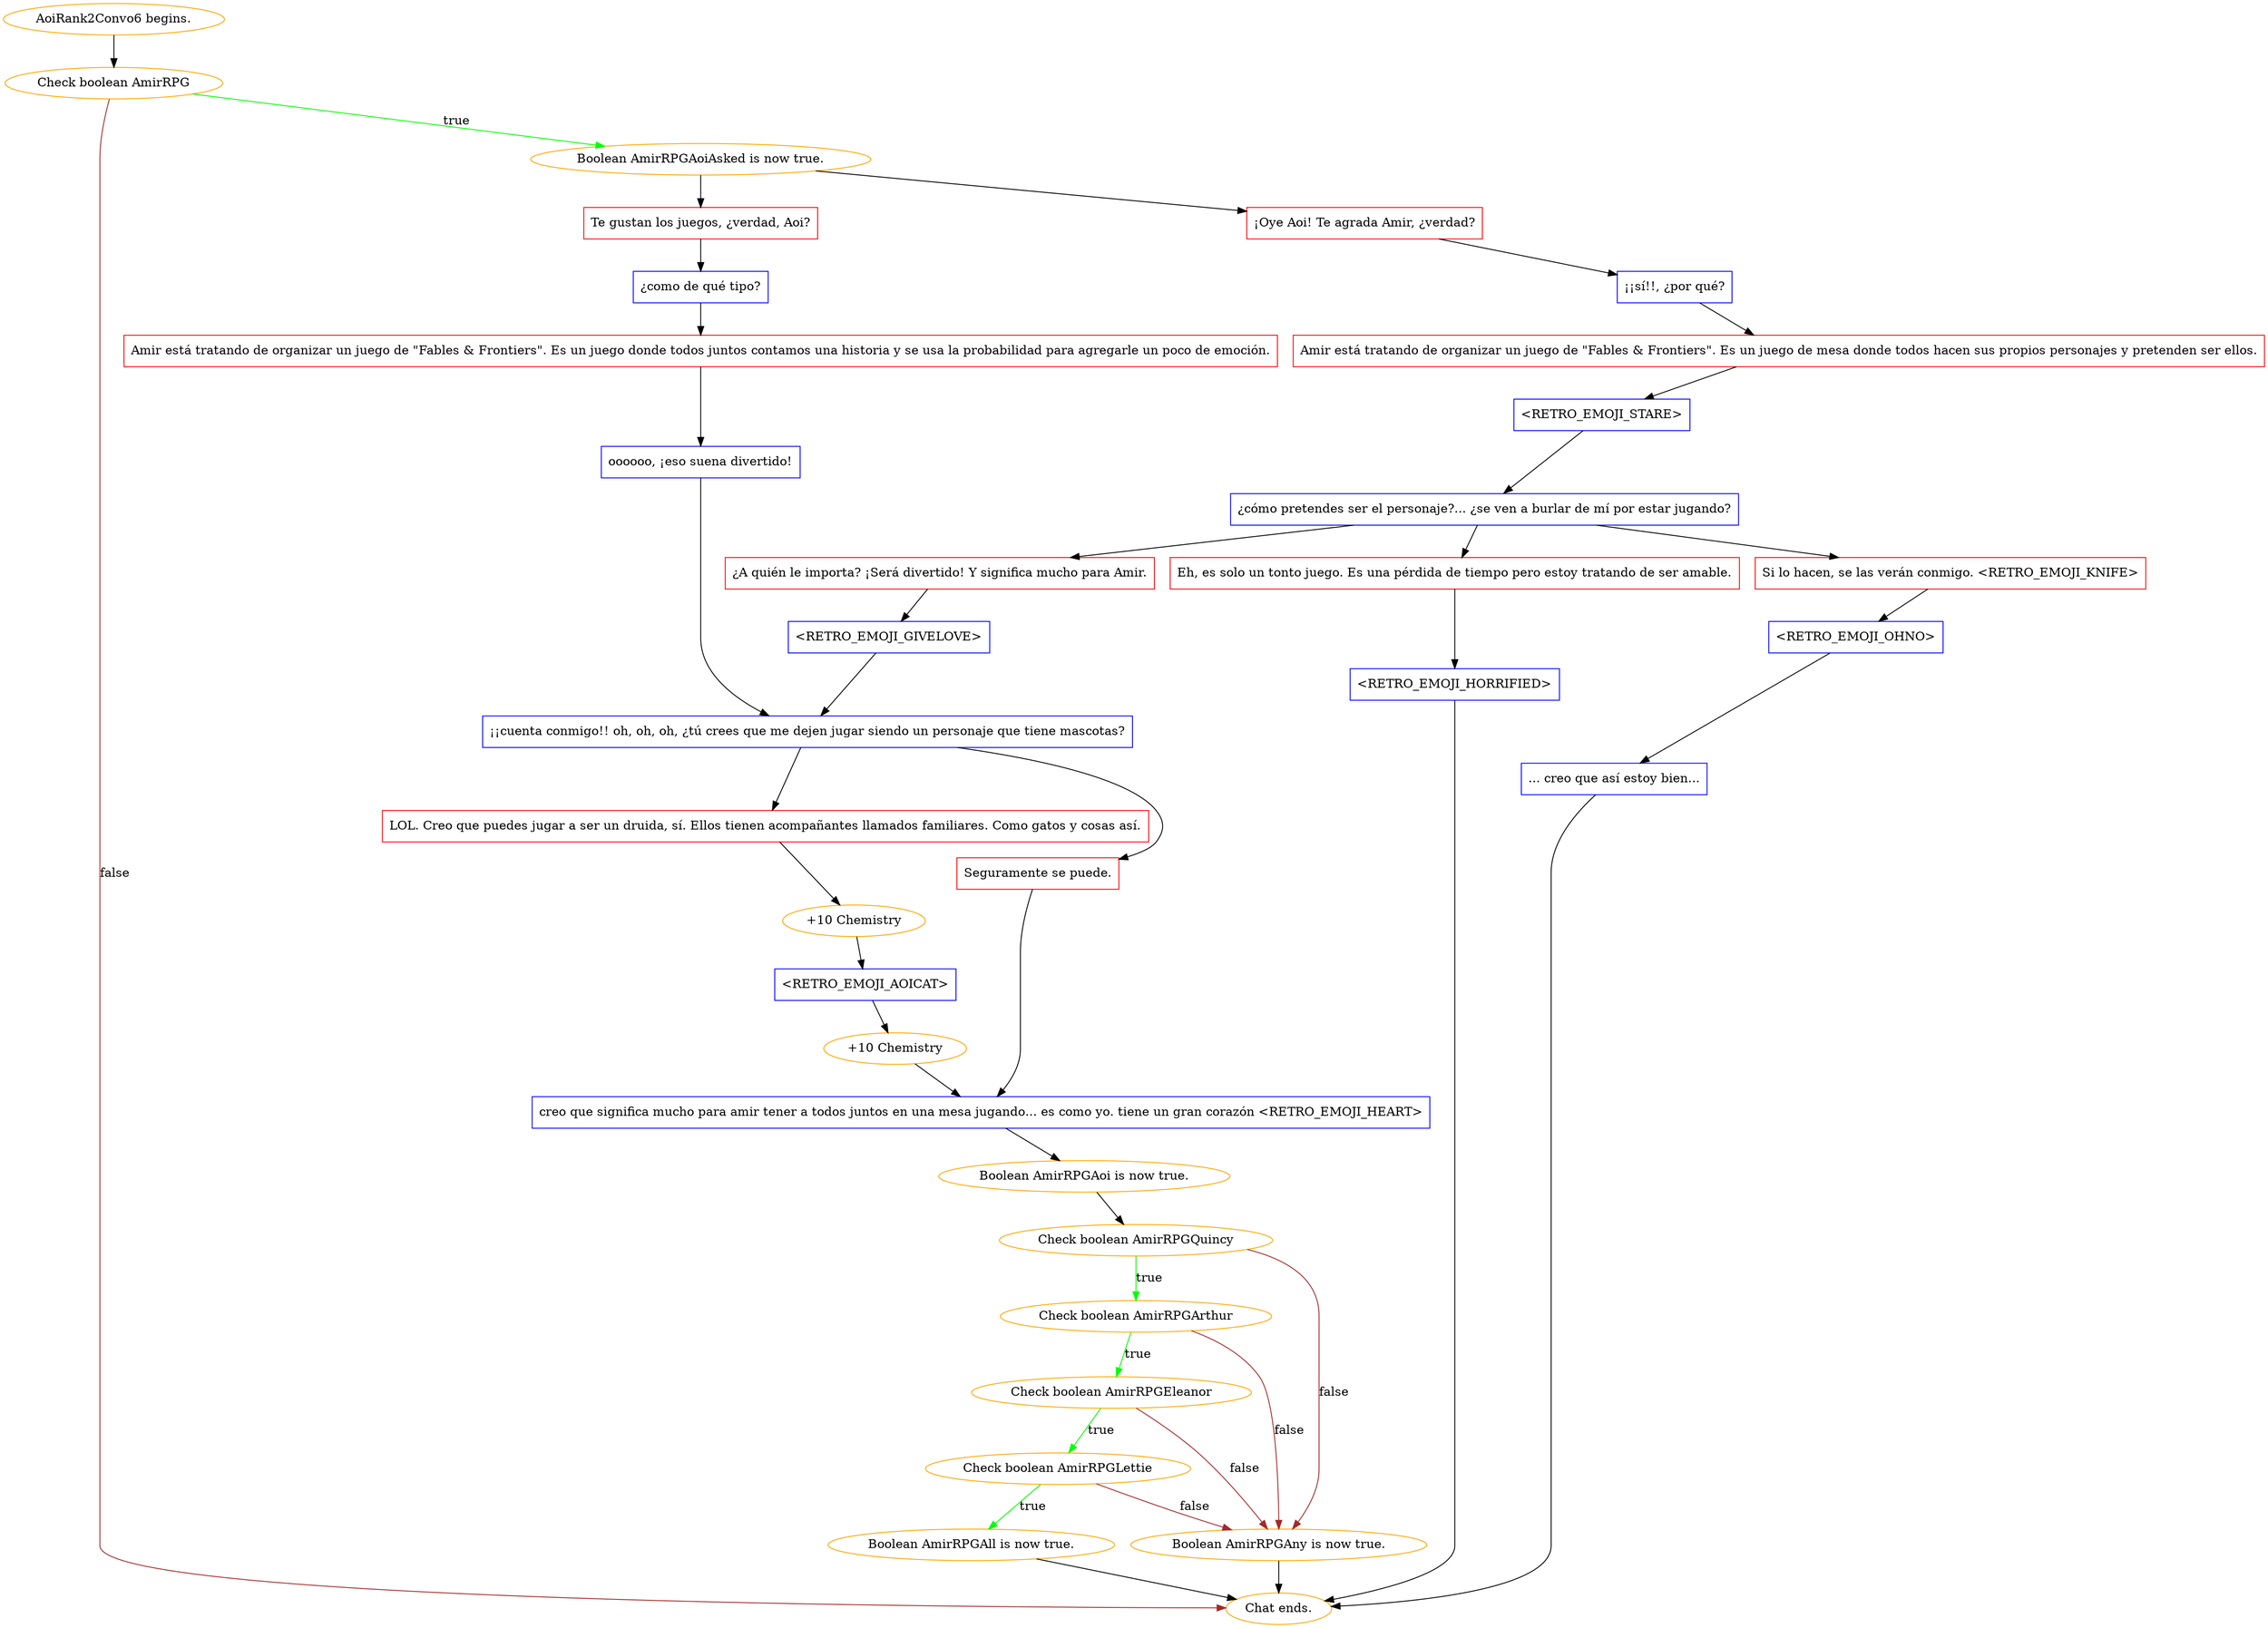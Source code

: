 digraph {
	"AoiRank2Convo6 begins." [color=orange];
		"AoiRank2Convo6 begins." -> j2575486394;
	j2575486394 [label="Check boolean AmirRPG",color=orange];
		j2575486394 -> j2866824290 [label=true,color=green];
		j2575486394 -> "Chat ends." [label=false,color=brown];
	j2866824290 [label="Boolean AmirRPGAoiAsked is now true.",color=orange];
		j2866824290 -> j325048775;
		j2866824290 -> j4280333003;
	"Chat ends." [color=orange];
	j325048775 [label="¡Oye Aoi! Te agrada Amir, ¿verdad?",shape=box,color=red];
		j325048775 -> j4075805579;
	j4280333003 [label="Te gustan los juegos, ¿verdad, Aoi?",shape=box,color=red];
		j4280333003 -> j3632090079;
	j4075805579 [label="¡¡sí!!, ¿por qué?",shape=box,color=blue];
		j4075805579 -> j1581413268;
	j3632090079 [label="¿como de qué tipo?",shape=box,color=blue];
		j3632090079 -> j1857452055;
	j1581413268 [label="Amir está tratando de organizar un juego de \"Fables & Frontiers\". Es un juego de mesa donde todos hacen sus propios personajes y pretenden ser ellos.",shape=box,color=red];
		j1581413268 -> j2615249465;
	j1857452055 [label="Amir está tratando de organizar un juego de \"Fables & Frontiers\". Es un juego donde todos juntos contamos una historia y se usa la probabilidad para agregarle un poco de emoción.",shape=box,color=red];
		j1857452055 -> j1563081683;
	j2615249465 [label="<RETRO_EMOJI_STARE>",shape=box,color=blue];
		j2615249465 -> j1596929831;
	j1563081683 [label="oooooo, ¡eso suena divertido!",shape=box,color=blue];
		j1563081683 -> j4285439794;
	j1596929831 [label="¿cómo pretendes ser el personaje?... ¿se ven a burlar de mí por estar jugando?",shape=box,color=blue];
		j1596929831 -> j2337149108;
		j1596929831 -> j1058212294;
		j1596929831 -> j2034441247;
	j4285439794 [label="¡¡cuenta conmigo!! oh, oh, oh, ¿tú crees que me dejen jugar siendo un personaje que tiene mascotas?",shape=box,color=blue];
		j4285439794 -> j3327556244;
		j4285439794 -> j2659322907;
	j2337149108 [label="Eh, es solo un tonto juego. Es una pérdida de tiempo pero estoy tratando de ser amable.",shape=box,color=red];
		j2337149108 -> j4081928315;
	j1058212294 [label="Si lo hacen, se las verán conmigo. <RETRO_EMOJI_KNIFE>",shape=box,color=red];
		j1058212294 -> j1027220683;
	j2034441247 [label="¿A quién le importa? ¡Será divertido! Y significa mucho para Amir.",shape=box,color=red];
		j2034441247 -> j3172473890;
	j3327556244 [label="LOL. Creo que puedes jugar a ser un druida, sí. Ellos tienen acompañantes llamados familiares. Como gatos y cosas así.",shape=box,color=red];
		j3327556244 -> j3154663324;
	j2659322907 [label="Seguramente se puede.",shape=box,color=red];
		j2659322907 -> j4174616759;
	j4081928315 [label="<RETRO_EMOJI_HORRIFIED>",shape=box,color=blue];
		j4081928315 -> "Chat ends.";
	j1027220683 [label="<RETRO_EMOJI_OHNO>",shape=box,color=blue];
		j1027220683 -> j1266710238;
	j3172473890 [label="<RETRO_EMOJI_GIVELOVE>",shape=box,color=blue];
		j3172473890 -> j4285439794;
	j3154663324 [label="+10 Chemistry",color=orange];
		j3154663324 -> j2547911045;
	j4174616759 [label="creo que significa mucho para amir tener a todos juntos en una mesa jugando... es como yo. tiene un gran corazón <RETRO_EMOJI_HEART>",shape=box,color=blue];
		j4174616759 -> j4105403985;
	j1266710238 [label="... creo que así estoy bien...",shape=box,color=blue];
		j1266710238 -> "Chat ends.";
	j2547911045 [label="<RETRO_EMOJI_AOICAT>",shape=box,color=blue];
		j2547911045 -> j1424190058;
	j4105403985 [label="Boolean AmirRPGAoi is now true.",color=orange];
		j4105403985 -> j762251993;
	j1424190058 [label="+10 Chemistry",color=orange];
		j1424190058 -> j4174616759;
	j762251993 [label="Check boolean AmirRPGQuincy",color=orange];
		j762251993 -> j995027809 [label=true,color=green];
		j762251993 -> j1692268193 [label=false,color=brown];
	j995027809 [label="Check boolean AmirRPGArthur",color=orange];
		j995027809 -> j1453246023 [label=true,color=green];
		j995027809 -> j1692268193 [label=false,color=brown];
	j1692268193 [label="Boolean AmirRPGAny is now true.",color=orange];
		j1692268193 -> "Chat ends.";
	j1453246023 [label="Check boolean AmirRPGEleanor",color=orange];
		j1453246023 -> j3146949038 [label=true,color=green];
		j1453246023 -> j1692268193 [label=false,color=brown];
	j3146949038 [label="Check boolean AmirRPGLettie",color=orange];
		j3146949038 -> j3798570005 [label=true,color=green];
		j3146949038 -> j1692268193 [label=false,color=brown];
	j3798570005 [label="Boolean AmirRPGAll is now true.",color=orange];
		j3798570005 -> "Chat ends.";
}